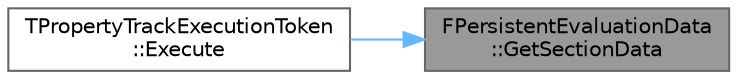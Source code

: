digraph "FPersistentEvaluationData::GetSectionData"
{
 // INTERACTIVE_SVG=YES
 // LATEX_PDF_SIZE
  bgcolor="transparent";
  edge [fontname=Helvetica,fontsize=10,labelfontname=Helvetica,labelfontsize=10];
  node [fontname=Helvetica,fontsize=10,shape=box,height=0.2,width=0.4];
  rankdir="RL";
  Node1 [id="Node000001",label="FPersistentEvaluationData\l::GetSectionData",height=0.2,width=0.4,color="gray40", fillcolor="grey60", style="filled", fontcolor="black",tooltip="~ Section data access is considered const as it can only ever be accessed from a single template (it ..."];
  Node1 -> Node2 [id="edge1_Node000001_Node000002",dir="back",color="steelblue1",style="solid",tooltip=" "];
  Node2 [id="Node000002",label="TPropertyTrackExecutionToken\l::Execute",height=0.2,width=0.4,color="grey40", fillcolor="white", style="filled",URL="$d9/d05/structTPropertyTrackExecutionToken.html#a4942c5701a96e995c1db8311ef0027c3",tooltip="Execute this token, operating on all objects referenced by 'Operand'."];
}
